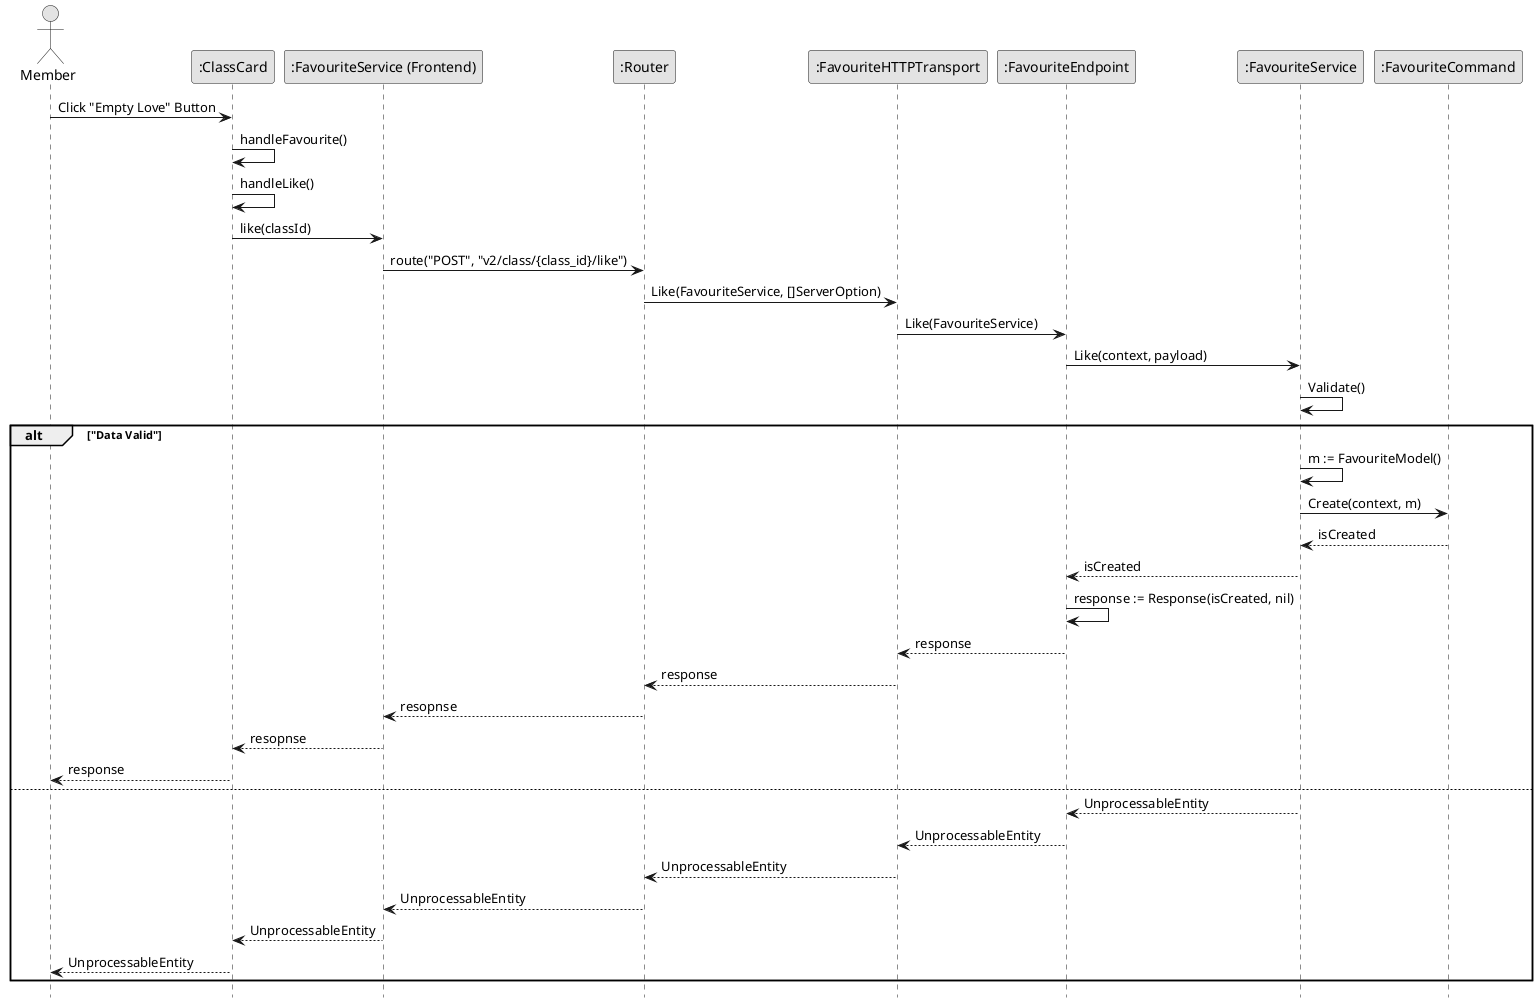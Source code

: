 @startuml Like

skinparam Monochrome true
skinparam Shadowing false

actor Member
participant ":ClassCard" as ClassCard
participant ":FavouriteService (Frontend)" as FEFavouriteService
participant ":Router" as Router
participant ":FavouriteHTTPTransport" as FavouriteHTTPTransport
participant ":FavouriteEndpoint" as FavouriteEndpoint
participant ":FavouriteService" as FavouriteService
participant ":FavouriteCommand" as FavouriteCommand
hide footbox

Member->ClassCard: Click "Empty Love" Button
ClassCard->ClassCard: handleFavourite()
ClassCard->ClassCard: handleLike()
ClassCard->FEFavouriteService: like(classId)
FEFavouriteService->Router: route("POST", "v2/class/{class_id}/like")
Router->FavouriteHTTPTransport: Like(FavouriteService, []ServerOption)
FavouriteHTTPTransport->FavouriteEndpoint: Like(FavouriteService)
FavouriteEndpoint->FavouriteService: Like(context, payload)
FavouriteService->FavouriteService: Validate()

alt "Data Valid"
    FavouriteService->FavouriteService: m := FavouriteModel()
    FavouriteService->FavouriteCommand: Create(context, m)
    FavouriteCommand-->FavouriteService: isCreated
    FavouriteService-->FavouriteEndpoint: isCreated
    FavouriteEndpoint->FavouriteEndpoint: response := Response(isCreated, nil)
    FavouriteEndpoint-->FavouriteHTTPTransport: response
    FavouriteHTTPTransport-->Router: response
    Router-->FEFavouriteService: resopnse
    FEFavouriteService-->ClassCard: resopnse
    ClassCard-->Member: response
else
    FavouriteService-->FavouriteEndpoint: UnprocessableEntity
    FavouriteEndpoint-->FavouriteHTTPTransport: UnprocessableEntity
    FavouriteHTTPTransport-->Router: UnprocessableEntity
    Router-->FEFavouriteService: UnprocessableEntity
    FEFavouriteService-->ClassCard: UnprocessableEntity
    ClassCard-->Member: UnprocessableEntity
end

@enduml